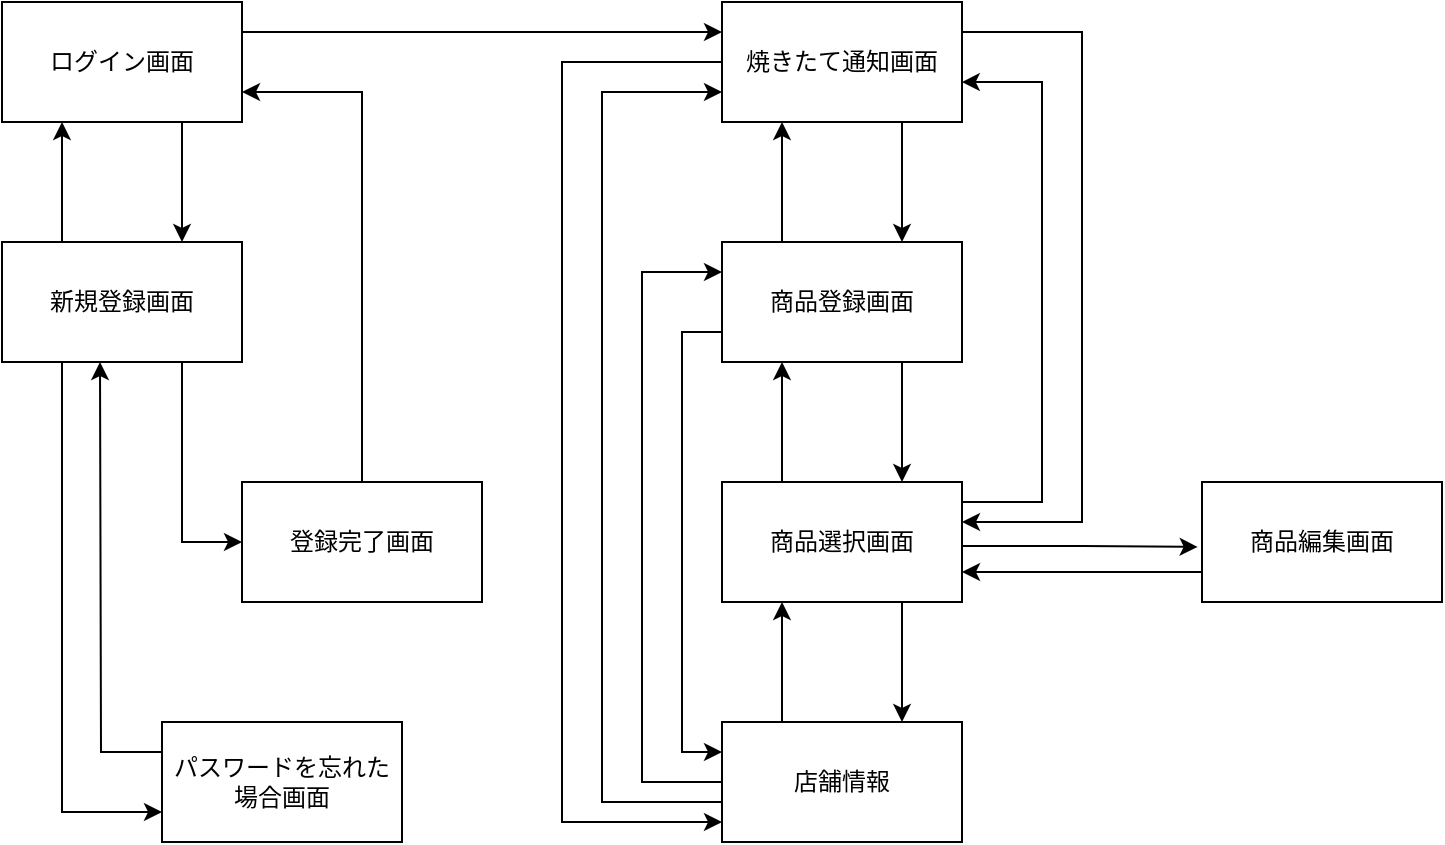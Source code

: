 <mxfile version="16.5.6" type="github">
  <diagram id="fChN6DMovFdQ7hGlvqWh" name="Page-1">
    <mxGraphModel dx="1038" dy="579" grid="1" gridSize="10" guides="1" tooltips="1" connect="1" arrows="1" fold="1" page="1" pageScale="1" pageWidth="827" pageHeight="1169" math="0" shadow="0">
      <root>
        <mxCell id="0" />
        <mxCell id="1" parent="0" />
        <mxCell id="TyJineFc7PsX3nX8D2kp-34" style="edgeStyle=orthogonalEdgeStyle;rounded=0;orthogonalLoop=1;jettySize=auto;html=1;exitX=1;exitY=0.25;exitDx=0;exitDy=0;entryX=0;entryY=0.25;entryDx=0;entryDy=0;" parent="1" source="TyJineFc7PsX3nX8D2kp-1" target="TyJineFc7PsX3nX8D2kp-7" edge="1">
          <mxGeometry relative="1" as="geometry" />
        </mxCell>
        <mxCell id="_v6-b4SZWo-zhn3VQ-vx-12" style="edgeStyle=orthogonalEdgeStyle;rounded=0;orthogonalLoop=1;jettySize=auto;html=1;exitX=0.75;exitY=1;exitDx=0;exitDy=0;entryX=0.75;entryY=0;entryDx=0;entryDy=0;" edge="1" parent="1" source="TyJineFc7PsX3nX8D2kp-1" target="_v6-b4SZWo-zhn3VQ-vx-7">
          <mxGeometry relative="1" as="geometry" />
        </mxCell>
        <mxCell id="TyJineFc7PsX3nX8D2kp-1" value="ログイン画面" style="rounded=0;whiteSpace=wrap;html=1;" parent="1" vertex="1">
          <mxGeometry x="40" y="40" width="120" height="60" as="geometry" />
        </mxCell>
        <mxCell id="TyJineFc7PsX3nX8D2kp-39" style="edgeStyle=orthogonalEdgeStyle;rounded=0;orthogonalLoop=1;jettySize=auto;html=1;exitX=0.75;exitY=1;exitDx=0;exitDy=0;entryX=0.75;entryY=0;entryDx=0;entryDy=0;" parent="1" source="TyJineFc7PsX3nX8D2kp-7" target="TyJineFc7PsX3nX8D2kp-8" edge="1">
          <mxGeometry relative="1" as="geometry" />
        </mxCell>
        <mxCell id="TyJineFc7PsX3nX8D2kp-49" style="edgeStyle=orthogonalEdgeStyle;rounded=0;orthogonalLoop=1;jettySize=auto;html=1;exitX=0;exitY=0.5;exitDx=0;exitDy=0;" parent="1" source="TyJineFc7PsX3nX8D2kp-7" edge="1">
          <mxGeometry relative="1" as="geometry">
            <mxPoint x="400" y="450" as="targetPoint" />
            <Array as="points">
              <mxPoint x="320" y="70" />
              <mxPoint x="320" y="450" />
              <mxPoint x="400" y="450" />
            </Array>
          </mxGeometry>
        </mxCell>
        <mxCell id="TyJineFc7PsX3nX8D2kp-52" style="edgeStyle=orthogonalEdgeStyle;rounded=0;orthogonalLoop=1;jettySize=auto;html=1;exitX=1;exitY=0.25;exitDx=0;exitDy=0;" parent="1" source="TyJineFc7PsX3nX8D2kp-7" edge="1">
          <mxGeometry relative="1" as="geometry">
            <mxPoint x="520" y="300" as="targetPoint" />
            <Array as="points">
              <mxPoint x="580" y="55" />
              <mxPoint x="580" y="300" />
              <mxPoint x="520" y="300" />
            </Array>
          </mxGeometry>
        </mxCell>
        <mxCell id="TyJineFc7PsX3nX8D2kp-7" value="焼きたて通知画面" style="rounded=0;whiteSpace=wrap;html=1;" parent="1" vertex="1">
          <mxGeometry x="400" y="40" width="120" height="60" as="geometry" />
        </mxCell>
        <mxCell id="TyJineFc7PsX3nX8D2kp-40" style="edgeStyle=orthogonalEdgeStyle;rounded=0;orthogonalLoop=1;jettySize=auto;html=1;exitX=0.25;exitY=0;exitDx=0;exitDy=0;entryX=0.25;entryY=1;entryDx=0;entryDy=0;" parent="1" source="TyJineFc7PsX3nX8D2kp-8" target="TyJineFc7PsX3nX8D2kp-7" edge="1">
          <mxGeometry relative="1" as="geometry" />
        </mxCell>
        <mxCell id="TyJineFc7PsX3nX8D2kp-41" style="edgeStyle=orthogonalEdgeStyle;rounded=0;orthogonalLoop=1;jettySize=auto;html=1;exitX=0.75;exitY=1;exitDx=0;exitDy=0;entryX=0.75;entryY=0;entryDx=0;entryDy=0;" parent="1" source="TyJineFc7PsX3nX8D2kp-8" target="TyJineFc7PsX3nX8D2kp-9" edge="1">
          <mxGeometry relative="1" as="geometry" />
        </mxCell>
        <mxCell id="TyJineFc7PsX3nX8D2kp-50" style="edgeStyle=orthogonalEdgeStyle;rounded=0;orthogonalLoop=1;jettySize=auto;html=1;exitX=0;exitY=0.75;exitDx=0;exitDy=0;entryX=0;entryY=0.25;entryDx=0;entryDy=0;" parent="1" source="TyJineFc7PsX3nX8D2kp-8" target="TyJineFc7PsX3nX8D2kp-10" edge="1">
          <mxGeometry relative="1" as="geometry" />
        </mxCell>
        <mxCell id="TyJineFc7PsX3nX8D2kp-8" value="商品登録画面" style="rounded=0;whiteSpace=wrap;html=1;" parent="1" vertex="1">
          <mxGeometry x="400" y="160" width="120" height="60" as="geometry" />
        </mxCell>
        <mxCell id="TyJineFc7PsX3nX8D2kp-42" style="edgeStyle=orthogonalEdgeStyle;rounded=0;orthogonalLoop=1;jettySize=auto;html=1;exitX=0.25;exitY=0;exitDx=0;exitDy=0;entryX=0.25;entryY=1;entryDx=0;entryDy=0;" parent="1" source="TyJineFc7PsX3nX8D2kp-9" target="TyJineFc7PsX3nX8D2kp-8" edge="1">
          <mxGeometry relative="1" as="geometry" />
        </mxCell>
        <mxCell id="TyJineFc7PsX3nX8D2kp-43" style="edgeStyle=orthogonalEdgeStyle;rounded=0;orthogonalLoop=1;jettySize=auto;html=1;exitX=0.75;exitY=1;exitDx=0;exitDy=0;entryX=0.75;entryY=0;entryDx=0;entryDy=0;" parent="1" source="TyJineFc7PsX3nX8D2kp-9" target="TyJineFc7PsX3nX8D2kp-10" edge="1">
          <mxGeometry relative="1" as="geometry" />
        </mxCell>
        <mxCell id="TyJineFc7PsX3nX8D2kp-51" style="edgeStyle=orthogonalEdgeStyle;rounded=0;orthogonalLoop=1;jettySize=auto;html=1;entryX=0.999;entryY=0.667;entryDx=0;entryDy=0;entryPerimeter=0;" parent="1" target="TyJineFc7PsX3nX8D2kp-7" edge="1">
          <mxGeometry relative="1" as="geometry">
            <mxPoint x="520" y="300" as="sourcePoint" />
            <Array as="points">
              <mxPoint x="520" y="290" />
              <mxPoint x="560" y="290" />
              <mxPoint x="560" y="80" />
            </Array>
          </mxGeometry>
        </mxCell>
        <mxCell id="TyJineFc7PsX3nX8D2kp-53" style="edgeStyle=orthogonalEdgeStyle;rounded=0;orthogonalLoop=1;jettySize=auto;html=1;exitX=1;exitY=0.5;exitDx=0;exitDy=0;entryX=-0.018;entryY=0.541;entryDx=0;entryDy=0;entryPerimeter=0;" parent="1" source="TyJineFc7PsX3nX8D2kp-9" target="TyJineFc7PsX3nX8D2kp-33" edge="1">
          <mxGeometry relative="1" as="geometry">
            <Array as="points">
              <mxPoint x="520" y="312" />
              <mxPoint x="580" y="312" />
            </Array>
          </mxGeometry>
        </mxCell>
        <mxCell id="TyJineFc7PsX3nX8D2kp-9" value="商品選択画面" style="rounded=0;whiteSpace=wrap;html=1;" parent="1" vertex="1">
          <mxGeometry x="400" y="280" width="120" height="60" as="geometry" />
        </mxCell>
        <mxCell id="TyJineFc7PsX3nX8D2kp-36" style="edgeStyle=orthogonalEdgeStyle;rounded=0;orthogonalLoop=1;jettySize=auto;html=1;exitX=0;exitY=0.25;exitDx=0;exitDy=0;entryX=0;entryY=0.75;entryDx=0;entryDy=0;" parent="1" source="TyJineFc7PsX3nX8D2kp-10" target="TyJineFc7PsX3nX8D2kp-7" edge="1">
          <mxGeometry relative="1" as="geometry">
            <Array as="points">
              <mxPoint x="400" y="440" />
              <mxPoint x="340" y="440" />
              <mxPoint x="340" y="85" />
            </Array>
          </mxGeometry>
        </mxCell>
        <mxCell id="TyJineFc7PsX3nX8D2kp-44" style="edgeStyle=orthogonalEdgeStyle;rounded=0;orthogonalLoop=1;jettySize=auto;html=1;exitX=0.25;exitY=0;exitDx=0;exitDy=0;entryX=0.25;entryY=1;entryDx=0;entryDy=0;" parent="1" source="TyJineFc7PsX3nX8D2kp-10" target="TyJineFc7PsX3nX8D2kp-9" edge="1">
          <mxGeometry relative="1" as="geometry" />
        </mxCell>
        <mxCell id="TyJineFc7PsX3nX8D2kp-47" style="edgeStyle=orthogonalEdgeStyle;rounded=0;orthogonalLoop=1;jettySize=auto;html=1;exitX=0;exitY=0.25;exitDx=0;exitDy=0;entryX=0;entryY=0.25;entryDx=0;entryDy=0;" parent="1" source="TyJineFc7PsX3nX8D2kp-10" target="TyJineFc7PsX3nX8D2kp-8" edge="1">
          <mxGeometry relative="1" as="geometry">
            <Array as="points">
              <mxPoint x="400" y="430" />
              <mxPoint x="360" y="430" />
              <mxPoint x="360" y="175" />
            </Array>
          </mxGeometry>
        </mxCell>
        <mxCell id="TyJineFc7PsX3nX8D2kp-10" value="店舗情報" style="rounded=0;whiteSpace=wrap;html=1;" parent="1" vertex="1">
          <mxGeometry x="400" y="400" width="120" height="60" as="geometry" />
        </mxCell>
        <mxCell id="TyJineFc7PsX3nX8D2kp-54" style="edgeStyle=orthogonalEdgeStyle;rounded=0;orthogonalLoop=1;jettySize=auto;html=1;exitX=0;exitY=0.75;exitDx=0;exitDy=0;entryX=1;entryY=0.75;entryDx=0;entryDy=0;" parent="1" source="TyJineFc7PsX3nX8D2kp-33" target="TyJineFc7PsX3nX8D2kp-9" edge="1">
          <mxGeometry relative="1" as="geometry" />
        </mxCell>
        <mxCell id="TyJineFc7PsX3nX8D2kp-33" value="商品編集画面" style="rounded=0;whiteSpace=wrap;html=1;" parent="1" vertex="1">
          <mxGeometry x="640" y="280" width="120" height="60" as="geometry" />
        </mxCell>
        <mxCell id="_v6-b4SZWo-zhn3VQ-vx-6" style="edgeStyle=orthogonalEdgeStyle;rounded=0;orthogonalLoop=1;jettySize=auto;html=1;exitX=0.25;exitY=1;exitDx=0;exitDy=0;entryX=0;entryY=0.75;entryDx=0;entryDy=0;" edge="1" parent="1" source="_v6-b4SZWo-zhn3VQ-vx-7" target="_v6-b4SZWo-zhn3VQ-vx-10">
          <mxGeometry relative="1" as="geometry" />
        </mxCell>
        <mxCell id="_v6-b4SZWo-zhn3VQ-vx-11" style="edgeStyle=orthogonalEdgeStyle;rounded=0;orthogonalLoop=1;jettySize=auto;html=1;exitX=0.25;exitY=0;exitDx=0;exitDy=0;entryX=0.25;entryY=1;entryDx=0;entryDy=0;" edge="1" parent="1" source="_v6-b4SZWo-zhn3VQ-vx-7" target="TyJineFc7PsX3nX8D2kp-1">
          <mxGeometry relative="1" as="geometry" />
        </mxCell>
        <mxCell id="_v6-b4SZWo-zhn3VQ-vx-13" style="edgeStyle=orthogonalEdgeStyle;rounded=0;orthogonalLoop=1;jettySize=auto;html=1;exitX=0.75;exitY=1;exitDx=0;exitDy=0;entryX=0;entryY=0.5;entryDx=0;entryDy=0;" edge="1" parent="1" source="_v6-b4SZWo-zhn3VQ-vx-7" target="_v6-b4SZWo-zhn3VQ-vx-8">
          <mxGeometry relative="1" as="geometry" />
        </mxCell>
        <mxCell id="_v6-b4SZWo-zhn3VQ-vx-7" value="新規登録画面" style="rounded=0;whiteSpace=wrap;html=1;" vertex="1" parent="1">
          <mxGeometry x="40" y="160" width="120" height="60" as="geometry" />
        </mxCell>
        <mxCell id="_v6-b4SZWo-zhn3VQ-vx-14" style="edgeStyle=orthogonalEdgeStyle;rounded=0;orthogonalLoop=1;jettySize=auto;html=1;exitX=0.5;exitY=0;exitDx=0;exitDy=0;entryX=1;entryY=0.75;entryDx=0;entryDy=0;" edge="1" parent="1" source="_v6-b4SZWo-zhn3VQ-vx-8" target="TyJineFc7PsX3nX8D2kp-1">
          <mxGeometry relative="1" as="geometry" />
        </mxCell>
        <mxCell id="_v6-b4SZWo-zhn3VQ-vx-8" value="登録完了画面" style="rounded=0;whiteSpace=wrap;html=1;" vertex="1" parent="1">
          <mxGeometry x="160" y="280" width="120" height="60" as="geometry" />
        </mxCell>
        <mxCell id="_v6-b4SZWo-zhn3VQ-vx-9" style="edgeStyle=orthogonalEdgeStyle;rounded=0;orthogonalLoop=1;jettySize=auto;html=1;exitX=0;exitY=0.25;exitDx=0;exitDy=0;" edge="1" parent="1" source="_v6-b4SZWo-zhn3VQ-vx-10">
          <mxGeometry relative="1" as="geometry">
            <mxPoint x="89" y="220" as="targetPoint" />
          </mxGeometry>
        </mxCell>
        <mxCell id="_v6-b4SZWo-zhn3VQ-vx-10" value="パスワードを忘れた場合画面" style="rounded=0;whiteSpace=wrap;html=1;" vertex="1" parent="1">
          <mxGeometry x="120" y="400" width="120" height="60" as="geometry" />
        </mxCell>
      </root>
    </mxGraphModel>
  </diagram>
</mxfile>
